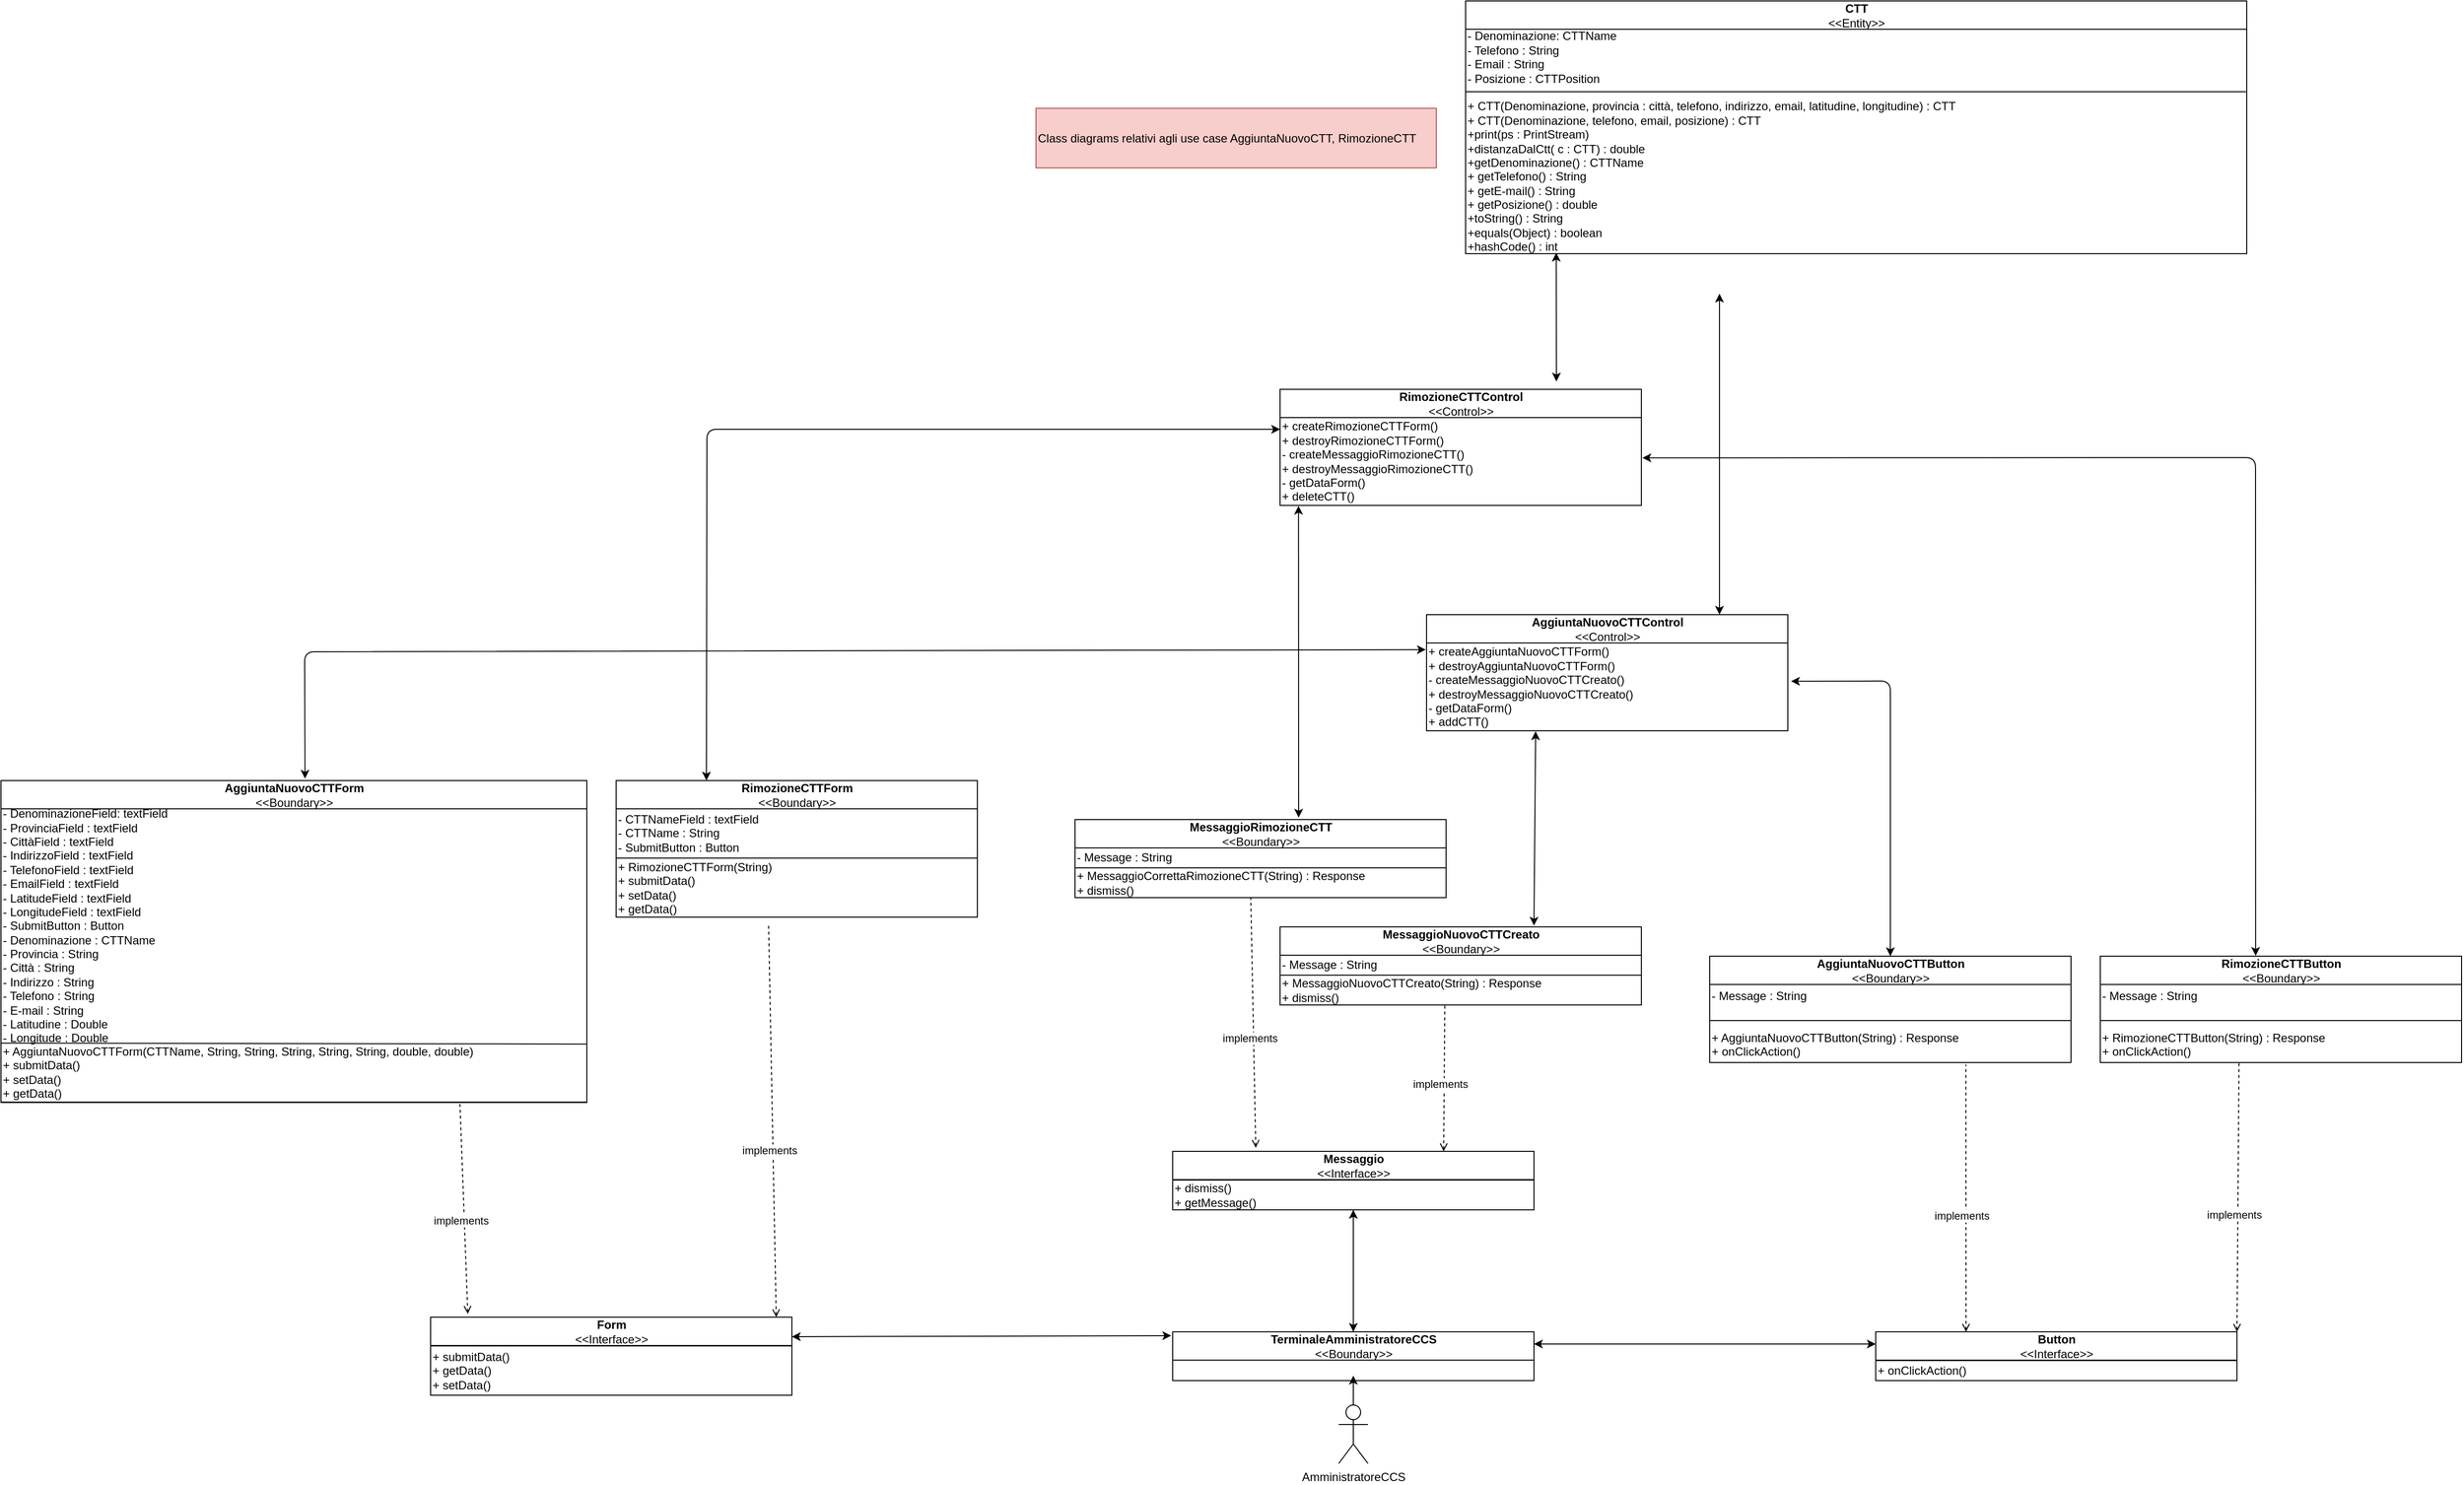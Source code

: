 <mxfile version="14.6.13" type="device"><diagram id="a15rJ8Yz6bh1nkWRw5mH" name="Page-1"><mxGraphModel dx="1919" dy="534" grid="1" gridSize="10" guides="1" tooltips="1" connect="1" arrows="1" fold="1" page="1" pageScale="1" pageWidth="827" pageHeight="1169" math="0" shadow="0"><root><mxCell id="0"/><mxCell id="1" parent="0"/><mxCell id="PW3Xr7KBSsm33s3ijinj-78" value="RimozioneCTTControl&lt;br&gt;&lt;span style=&quot;font-weight: 400&quot;&gt;&amp;lt;&amp;lt;Control&amp;gt;&amp;gt;&lt;/span&gt;" style="swimlane;fontStyle=1;align=center;verticalAlign=middle;childLayout=stackLayout;horizontal=1;startSize=29;horizontalStack=0;resizeParent=1;resizeParentMax=0;resizeLast=0;collapsible=0;marginBottom=0;html=1;" parent="1" vertex="1"><mxGeometry x="1200" y="428" width="370" height="119" as="geometry"/></mxCell><mxCell id="PW3Xr7KBSsm33s3ijinj-79" value="+ createRimozioneCTTForm()&lt;br&gt;+ destroyRimozioneCTTForm()&lt;br&gt;- createMessaggioRimozioneCTT()&lt;br&gt;+ destroyMessaggioRimozioneCTT()&lt;br&gt;- getDataForm()&lt;br&gt;+ deleteCTT()" style="text;html=1;align=left;verticalAlign=middle;resizable=0;points=[];autosize=1;" parent="PW3Xr7KBSsm33s3ijinj-78" vertex="1"><mxGeometry y="29" width="370" height="90" as="geometry"/></mxCell><mxCell id="PW3Xr7KBSsm33s3ijinj-80" value="AggiuntaNuovoCTTForm&lt;br&gt;&lt;span style=&quot;font-weight: 400&quot;&gt;&amp;lt;&amp;lt;Boundary&amp;gt;&amp;gt;&lt;/span&gt;" style="swimlane;fontStyle=1;align=center;verticalAlign=middle;childLayout=stackLayout;horizontal=1;startSize=29;horizontalStack=0;resizeParent=1;resizeParentMax=0;resizeLast=0;collapsible=0;marginBottom=0;html=1;" parent="1" vertex="1"><mxGeometry x="-110" y="829" width="600" height="330" as="geometry"/></mxCell><mxCell id="PW3Xr7KBSsm33s3ijinj-81" value="- DenominazioneField: textField&lt;br&gt;- ProvinciaField : textField&lt;br&gt;- CittàField : textField&lt;br&gt;- IndirizzoField : textField&lt;br&gt;- TelefonoField : textField&lt;br&gt;- EmailField : textField&lt;br&gt;- LatitudeField : textField&lt;br&gt;- LongitudeField : textField&lt;br&gt;- SubmitButton : Button&lt;br&gt;- Denominazione : CTTName&lt;br&gt;- Provincia : String&lt;br&gt;- Città : String&lt;br&gt;- Indirizzo : String&lt;br&gt;- Telefono : String&lt;br&gt;- E-mail : String&lt;br&gt;- Latitudine : Double&lt;br&gt;- Longitude : Double" style="text;html=1;align=left;verticalAlign=middle;resizable=0;points=[];autosize=1;" parent="PW3Xr7KBSsm33s3ijinj-80" vertex="1"><mxGeometry y="29" width="600" height="240" as="geometry"/></mxCell><mxCell id="17j46qCF0R1XAcd2m2KN-2" value="" style="endArrow=none;html=1;exitX=0;exitY=0.287;exitDx=0;exitDy=0;exitPerimeter=0;entryX=0.999;entryY=0.018;entryDx=0;entryDy=0;entryPerimeter=0;" parent="PW3Xr7KBSsm33s3ijinj-80" target="PW3Xr7KBSsm33s3ijinj-83" edge="1"><mxGeometry width="50" height="50" relative="1" as="geometry"><mxPoint y="269.07" as="sourcePoint"/><mxPoint x="799.2" y="269" as="targetPoint"/></mxGeometry></mxCell><mxCell id="PW3Xr7KBSsm33s3ijinj-83" value="&lt;div&gt;&lt;span&gt;+ AggiuntaNuovoCTTForm(CTTName, String, String, String, String, String, double, double)&lt;/span&gt;&lt;/div&gt;&lt;div&gt;&lt;span&gt;+ submitData()&lt;/span&gt;&lt;/div&gt;&lt;div&gt;&lt;span&gt;+ setData()&lt;/span&gt;&lt;/div&gt;&lt;div&gt;&lt;span&gt;+ getData()&lt;/span&gt;&lt;/div&gt;" style="text;html=1;align=left;verticalAlign=middle;resizable=0;points=[];autosize=1;" parent="PW3Xr7KBSsm33s3ijinj-80" vertex="1"><mxGeometry y="269" width="600" height="60" as="geometry"/></mxCell><mxCell id="PW3Xr7KBSsm33s3ijinj-82" value="" style="line;strokeWidth=1;fillColor=none;align=left;verticalAlign=middle;spacingTop=-1;spacingLeft=3;spacingRight=3;rotatable=0;labelPosition=right;points=[];portConstraint=eastwest;" parent="PW3Xr7KBSsm33s3ijinj-80" vertex="1"><mxGeometry y="329" width="600" height="1" as="geometry"/></mxCell><mxCell id="PW3Xr7KBSsm33s3ijinj-84" value="TerminaleAmministratoreCCS&lt;br&gt;&lt;span style=&quot;font-weight: 400&quot;&gt;&amp;lt;&amp;lt;Boundary&amp;gt;&amp;gt;&lt;/span&gt;" style="swimlane;fontStyle=1;align=center;verticalAlign=middle;childLayout=stackLayout;horizontal=1;startSize=29;horizontalStack=0;resizeParent=1;resizeParentMax=0;resizeLast=0;collapsible=0;marginBottom=0;html=1;" parent="1" vertex="1"><mxGeometry x="1090" y="1394" width="370" height="50" as="geometry"/></mxCell><mxCell id="PW3Xr7KBSsm33s3ijinj-85" value="RimozioneCTTButton&lt;br&gt;&lt;span style=&quot;font-weight: 400&quot;&gt;&amp;lt;&amp;lt;Boundary&amp;gt;&amp;gt;&lt;/span&gt;" style="swimlane;fontStyle=1;align=center;verticalAlign=middle;childLayout=stackLayout;horizontal=1;startSize=29;horizontalStack=0;resizeParent=1;resizeParentMax=0;resizeLast=0;collapsible=0;marginBottom=0;html=1;" parent="1" vertex="1"><mxGeometry x="2040" y="1009" width="370" height="109" as="geometry"/></mxCell><mxCell id="PW3Xr7KBSsm33s3ijinj-86" value="- Message : String&lt;br&gt;&lt;br&gt;&lt;br&gt;+ RimozioneCTTButton(String) : Response&lt;br&gt;+ onClickAction()" style="text;html=1;align=left;verticalAlign=middle;resizable=0;points=[];autosize=1;" parent="PW3Xr7KBSsm33s3ijinj-85" vertex="1"><mxGeometry y="29" width="370" height="80" as="geometry"/></mxCell><mxCell id="PW3Xr7KBSsm33s3ijinj-87" value="" style="endArrow=none;html=1;" parent="PW3Xr7KBSsm33s3ijinj-85" edge="1"><mxGeometry width="50" height="50" relative="1" as="geometry"><mxPoint y="66" as="sourcePoint"/><mxPoint x="370" y="66" as="targetPoint"/></mxGeometry></mxCell><mxCell id="PW3Xr7KBSsm33s3ijinj-88" value="MessaggioRimozioneCTT&lt;br&gt;&lt;span style=&quot;font-weight: 400&quot;&gt;&amp;lt;&amp;lt;Boundary&amp;gt;&amp;gt;&lt;/span&gt;" style="swimlane;fontStyle=1;align=center;verticalAlign=middle;childLayout=stackLayout;horizontal=1;startSize=29;horizontalStack=0;resizeParent=1;resizeParentMax=0;resizeLast=0;collapsible=0;marginBottom=0;html=1;" parent="1" vertex="1"><mxGeometry x="990" y="869" width="380" height="80" as="geometry"/></mxCell><mxCell id="PW3Xr7KBSsm33s3ijinj-89" value="- Message : String" style="text;html=1;align=left;verticalAlign=middle;resizable=0;points=[];autosize=1;" parent="PW3Xr7KBSsm33s3ijinj-88" vertex="1"><mxGeometry y="29" width="380" height="20" as="geometry"/></mxCell><mxCell id="PW3Xr7KBSsm33s3ijinj-90" value="" style="line;strokeWidth=1;fillColor=none;align=left;verticalAlign=middle;spacingTop=-1;spacingLeft=3;spacingRight=3;rotatable=0;labelPosition=right;points=[];portConstraint=eastwest;" parent="PW3Xr7KBSsm33s3ijinj-88" vertex="1"><mxGeometry y="49" width="380" height="1" as="geometry"/></mxCell><mxCell id="PW3Xr7KBSsm33s3ijinj-91" value="+ MessaggioCorrettaRimozioneCTT(String) : Response&lt;br&gt;+ dismiss()" style="text;html=1;align=left;verticalAlign=middle;resizable=0;points=[];autosize=1;" parent="PW3Xr7KBSsm33s3ijinj-88" vertex="1"><mxGeometry y="50" width="380" height="30" as="geometry"/></mxCell><mxCell id="PW3Xr7KBSsm33s3ijinj-92" value="Messaggio&lt;br&gt;&lt;span style=&quot;font-weight: 400&quot;&gt;&amp;lt;&amp;lt;Interface&amp;gt;&amp;gt;&lt;/span&gt;" style="swimlane;fontStyle=1;align=center;verticalAlign=middle;childLayout=stackLayout;horizontal=1;startSize=29;horizontalStack=0;resizeParent=1;resizeParentMax=0;resizeLast=0;collapsible=0;marginBottom=0;html=1;" parent="1" vertex="1"><mxGeometry x="1090" y="1209" width="370" height="60" as="geometry"/></mxCell><mxCell id="PW3Xr7KBSsm33s3ijinj-93" value="" style="line;strokeWidth=1;fillColor=none;align=left;verticalAlign=middle;spacingTop=-1;spacingLeft=3;spacingRight=3;rotatable=0;labelPosition=right;points=[];portConstraint=eastwest;" parent="PW3Xr7KBSsm33s3ijinj-92" vertex="1"><mxGeometry y="29" width="370" height="1" as="geometry"/></mxCell><mxCell id="PW3Xr7KBSsm33s3ijinj-94" value="+ dismiss()&lt;br&gt;+ getMessage()" style="text;html=1;align=left;verticalAlign=middle;resizable=0;points=[];autosize=1;" parent="PW3Xr7KBSsm33s3ijinj-92" vertex="1"><mxGeometry y="30" width="370" height="30" as="geometry"/></mxCell><mxCell id="PW3Xr7KBSsm33s3ijinj-95" style="edgeStyle=orthogonalEdgeStyle;rounded=0;orthogonalLoop=1;jettySize=auto;html=1;" parent="1" source="PW3Xr7KBSsm33s3ijinj-118" edge="1"><mxGeometry relative="1" as="geometry"><mxPoint x="1275.0" y="1389" as="sourcePoint"/><mxPoint x="1275" y="1439" as="targetPoint"/></mxGeometry></mxCell><mxCell id="PW3Xr7KBSsm33s3ijinj-96" value="" style="endArrow=classic;html=1;entryX=0.5;entryY=0;entryDx=0;entryDy=0;startArrow=classic;startFill=1;exitX=1.009;exitY=0.436;exitDx=0;exitDy=0;exitPerimeter=0;" parent="1" source="PW3Xr7KBSsm33s3ijinj-124" target="PW3Xr7KBSsm33s3ijinj-119" edge="1"><mxGeometry width="50" height="50" relative="1" as="geometry"><mxPoint x="1610" y="669" as="sourcePoint"/><mxPoint x="1485" y="823.5" as="targetPoint"/><Array as="points"><mxPoint x="1825" y="727"/></Array></mxGeometry></mxCell><mxCell id="PW3Xr7KBSsm33s3ijinj-97" value="" style="endArrow=classic;html=1;entryX=1.003;entryY=0.458;entryDx=0;entryDy=0;entryPerimeter=0;exitX=0.43;exitY=-0.004;exitDx=0;exitDy=0;exitPerimeter=0;startArrow=classic;startFill=1;" parent="1" source="PW3Xr7KBSsm33s3ijinj-85" target="PW3Xr7KBSsm33s3ijinj-79" edge="1"><mxGeometry width="50" height="50" relative="1" as="geometry"><mxPoint x="1840" y="946" as="sourcePoint"/><mxPoint x="1495" y="833.5" as="targetPoint"/><Array as="points"><mxPoint x="2199" y="498"/></Array></mxGeometry></mxCell><mxCell id="PW3Xr7KBSsm33s3ijinj-98" value="" style="endArrow=classic;html=1;startArrow=classic;startFill=1;exitX=0.051;exitY=1.005;exitDx=0;exitDy=0;exitPerimeter=0;" parent="1" source="PW3Xr7KBSsm33s3ijinj-79" edge="1"><mxGeometry width="50" height="50" relative="1" as="geometry"><mxPoint x="1090" y="618" as="sourcePoint"/><mxPoint x="1219" y="867.0" as="targetPoint"/></mxGeometry></mxCell><mxCell id="PW3Xr7KBSsm33s3ijinj-99" value="" style="endArrow=classic;html=1;entryX=0.519;entryY=-0.006;entryDx=0;entryDy=0;entryPerimeter=0;startArrow=classic;startFill=1;exitX=-0.002;exitY=0.076;exitDx=0;exitDy=0;exitPerimeter=0;" parent="1" source="PW3Xr7KBSsm33s3ijinj-124" target="PW3Xr7KBSsm33s3ijinj-80" edge="1"><mxGeometry width="50" height="50" relative="1" as="geometry"><mxPoint x="1190" y="119" as="sourcePoint"/><mxPoint x="1435.65" y="945" as="targetPoint"/><Array as="points"><mxPoint x="201" y="697"/></Array></mxGeometry></mxCell><mxCell id="PW3Xr7KBSsm33s3ijinj-100" value="implements" style="html=1;verticalAlign=bottom;endArrow=none;dashed=1;endSize=8;exitX=0.23;exitY=-0.06;exitDx=0;exitDy=0;exitPerimeter=0;startArrow=open;startFill=0;endFill=0;" parent="1" source="PW3Xr7KBSsm33s3ijinj-92" edge="1"><mxGeometry x="-0.198" y="4" relative="1" as="geometry"><mxPoint x="1200" y="949" as="sourcePoint"/><mxPoint x="1170" y="949" as="targetPoint"/><mxPoint as="offset"/></mxGeometry></mxCell><mxCell id="PW3Xr7KBSsm33s3ijinj-101" value="" style="endArrow=classic;startArrow=classic;html=1;entryX=0;entryY=0.25;entryDx=0;entryDy=0;exitX=1;exitY=0.25;exitDx=0;exitDy=0;" parent="1" source="PW3Xr7KBSsm33s3ijinj-84" target="PW3Xr7KBSsm33s3ijinj-104" edge="1"><mxGeometry width="50" height="50" relative="1" as="geometry"><mxPoint x="1460.0" y="1189" as="sourcePoint"/><mxPoint x="1570" y="1119" as="targetPoint"/></mxGeometry></mxCell><mxCell id="PW3Xr7KBSsm33s3ijinj-102" value="" style="endArrow=classic;startArrow=classic;html=1;exitX=0.5;exitY=0;exitDx=0;exitDy=0;" parent="1" source="PW3Xr7KBSsm33s3ijinj-84" edge="1"><mxGeometry width="50" height="50" relative="1" as="geometry"><mxPoint x="1267" y="1189" as="sourcePoint"/><mxPoint x="1275" y="1269" as="targetPoint"/></mxGeometry></mxCell><mxCell id="PW3Xr7KBSsm33s3ijinj-103" value="" style="endArrow=classic;startArrow=classic;html=1;exitX=-0.004;exitY=0.079;exitDx=0;exitDy=0;entryX=1;entryY=0.25;entryDx=0;entryDy=0;exitPerimeter=0;" parent="1" source="PW3Xr7KBSsm33s3ijinj-84" target="PW3Xr7KBSsm33s3ijinj-107" edge="1"><mxGeometry width="50" height="50" relative="1" as="geometry"><mxPoint x="1090" y="1190" as="sourcePoint"/><mxPoint x="980" y="1129" as="targetPoint"/></mxGeometry></mxCell><mxCell id="PW3Xr7KBSsm33s3ijinj-104" value="Button&lt;br&gt;&lt;span style=&quot;font-weight: 400&quot;&gt;&amp;lt;&amp;lt;Interface&amp;gt;&amp;gt;&lt;/span&gt;" style="swimlane;fontStyle=1;align=center;verticalAlign=middle;childLayout=stackLayout;horizontal=1;startSize=29;horizontalStack=0;resizeParent=1;resizeParentMax=0;resizeLast=0;collapsible=0;marginBottom=0;html=1;" parent="1" vertex="1"><mxGeometry x="1810" y="1394" width="370" height="50" as="geometry"/></mxCell><mxCell id="PW3Xr7KBSsm33s3ijinj-105" value="" style="line;strokeWidth=1;fillColor=none;align=left;verticalAlign=middle;spacingTop=-1;spacingLeft=3;spacingRight=3;rotatable=0;labelPosition=right;points=[];portConstraint=eastwest;" parent="PW3Xr7KBSsm33s3ijinj-104" vertex="1"><mxGeometry y="29" width="370" height="1" as="geometry"/></mxCell><mxCell id="PW3Xr7KBSsm33s3ijinj-106" value="+ onClickAction()" style="text;html=1;align=left;verticalAlign=middle;resizable=0;points=[];autosize=1;" parent="PW3Xr7KBSsm33s3ijinj-104" vertex="1"><mxGeometry y="30" width="370" height="20" as="geometry"/></mxCell><mxCell id="PW3Xr7KBSsm33s3ijinj-107" value="Form&lt;br&gt;&lt;span style=&quot;font-weight: 400&quot;&gt;&amp;lt;&amp;lt;Interface&amp;gt;&amp;gt;&lt;/span&gt;" style="swimlane;fontStyle=1;align=center;verticalAlign=middle;childLayout=stackLayout;horizontal=1;startSize=29;horizontalStack=0;resizeParent=1;resizeParentMax=0;resizeLast=0;collapsible=0;marginBottom=0;html=1;" parent="1" vertex="1"><mxGeometry x="330" y="1379" width="370" height="80" as="geometry"/></mxCell><mxCell id="PW3Xr7KBSsm33s3ijinj-108" value="" style="line;strokeWidth=1;fillColor=none;align=left;verticalAlign=middle;spacingTop=-1;spacingLeft=3;spacingRight=3;rotatable=0;labelPosition=right;points=[];portConstraint=eastwest;" parent="PW3Xr7KBSsm33s3ijinj-107" vertex="1"><mxGeometry y="29" width="370" height="1" as="geometry"/></mxCell><mxCell id="PW3Xr7KBSsm33s3ijinj-109" value="+ submitData()&lt;br&gt;+ getData()&lt;br&gt;+ setData()" style="text;html=1;align=left;verticalAlign=middle;resizable=0;points=[];autosize=1;" parent="PW3Xr7KBSsm33s3ijinj-107" vertex="1"><mxGeometry y="30" width="370" height="50" as="geometry"/></mxCell><mxCell id="PW3Xr7KBSsm33s3ijinj-110" value="implements" style="html=1;verticalAlign=bottom;endArrow=none;dashed=1;endSize=8;entryX=0.384;entryY=0.988;entryDx=0;entryDy=0;exitX=1;exitY=0;exitDx=0;exitDy=0;entryPerimeter=0;startArrow=open;startFill=0;endFill=0;" parent="1" source="PW3Xr7KBSsm33s3ijinj-104" target="PW3Xr7KBSsm33s3ijinj-86" edge="1"><mxGeometry x="-0.198" y="4" relative="1" as="geometry"><mxPoint x="1847.6" y="1149" as="sourcePoint"/><mxPoint x="1830" y="1046.5" as="targetPoint"/><mxPoint as="offset"/></mxGeometry></mxCell><mxCell id="PW3Xr7KBSsm33s3ijinj-111" value="implements" style="html=1;verticalAlign=bottom;endArrow=none;dashed=1;endSize=8;exitX=0.103;exitY=-0.043;exitDx=0;exitDy=0;startArrow=open;startFill=0;endFill=0;exitPerimeter=0;" parent="1" source="PW3Xr7KBSsm33s3ijinj-107" edge="1"><mxGeometry x="-0.198" y="4" relative="1" as="geometry"><mxPoint x="767.6" y="1149" as="sourcePoint"/><mxPoint x="360" y="1159" as="targetPoint"/><mxPoint as="offset"/></mxGeometry></mxCell><mxCell id="PW3Xr7KBSsm33s3ijinj-112" value="Class diagrams relativi agli use case AggiuntaNuovoCTT, RimozioneCTT" style="text;html=1;strokeColor=#b85450;fillColor=#f8cecc;align=left;verticalAlign=middle;whiteSpace=wrap;rounded=0;" parent="1" vertex="1"><mxGeometry x="950" y="140" width="410" height="61" as="geometry"/></mxCell><mxCell id="PW3Xr7KBSsm33s3ijinj-118" value="AmministratoreCCS" style="shape=umlActor;verticalLabelPosition=bottom;verticalAlign=top;html=1;outlineConnect=0;" parent="1" vertex="1"><mxGeometry x="1260" y="1469" width="30" height="60" as="geometry"/></mxCell><mxCell id="PW3Xr7KBSsm33s3ijinj-119" value="AggiuntaNuovoCTTButton&lt;br&gt;&lt;span style=&quot;font-weight: 400&quot;&gt;&amp;lt;&amp;lt;Boundary&amp;gt;&amp;gt;&lt;/span&gt;" style="swimlane;fontStyle=1;align=center;verticalAlign=middle;childLayout=stackLayout;horizontal=1;startSize=29;horizontalStack=0;resizeParent=1;resizeParentMax=0;resizeLast=0;collapsible=0;marginBottom=0;html=1;" parent="1" vertex="1"><mxGeometry x="1640" y="1009" width="370" height="109" as="geometry"/></mxCell><mxCell id="PW3Xr7KBSsm33s3ijinj-120" value="- Message : String&lt;br&gt;&lt;br&gt;&lt;br&gt;+ AggiuntaNuovoCTTButton(String) : Response&lt;br&gt;+ onClickAction()" style="text;html=1;align=left;verticalAlign=middle;resizable=0;points=[];autosize=1;" parent="PW3Xr7KBSsm33s3ijinj-119" vertex="1"><mxGeometry y="29" width="370" height="80" as="geometry"/></mxCell><mxCell id="PW3Xr7KBSsm33s3ijinj-121" value="" style="endArrow=none;html=1;" parent="PW3Xr7KBSsm33s3ijinj-119" edge="1"><mxGeometry width="50" height="50" relative="1" as="geometry"><mxPoint y="66" as="sourcePoint"/><mxPoint x="370" y="66" as="targetPoint"/></mxGeometry></mxCell><mxCell id="PW3Xr7KBSsm33s3ijinj-122" value="implements" style="html=1;verticalAlign=bottom;endArrow=none;dashed=1;endSize=8;exitX=0.25;exitY=0;exitDx=0;exitDy=0;entryX=0.709;entryY=1.027;entryDx=0;entryDy=0;entryPerimeter=0;startArrow=open;startFill=0;endFill=0;" parent="1" source="PW3Xr7KBSsm33s3ijinj-104" target="PW3Xr7KBSsm33s3ijinj-120" edge="1"><mxGeometry x="-0.198" y="4" relative="1" as="geometry"><mxPoint x="1870" y="1189" as="sourcePoint"/><mxPoint x="2010.45" y="1060.61" as="targetPoint"/><mxPoint as="offset"/></mxGeometry></mxCell><mxCell id="PW3Xr7KBSsm33s3ijinj-123" value="AggiuntaNuovoCTTControl&lt;br&gt;&lt;span style=&quot;font-weight: 400&quot;&gt;&amp;lt;&amp;lt;Control&amp;gt;&amp;gt;&lt;/span&gt;" style="swimlane;fontStyle=1;align=center;verticalAlign=middle;childLayout=stackLayout;horizontal=1;startSize=29;horizontalStack=0;resizeParent=1;resizeParentMax=0;resizeLast=0;collapsible=0;marginBottom=0;html=1;" parent="1" vertex="1"><mxGeometry x="1350" y="659" width="370" height="119" as="geometry"/></mxCell><mxCell id="PW3Xr7KBSsm33s3ijinj-124" value="+ createAggiuntaNuovoCTTForm()&lt;br&gt;+ destroyAggiuntaNuovoCTTForm()&lt;br&gt;- createMessaggioNuovoCTTCreato()&lt;br&gt;+ destroyMessaggioNuovoCTTCreato()&lt;br&gt;- getDataForm()&lt;br&gt;+ addCTT()" style="text;html=1;align=left;verticalAlign=middle;resizable=0;points=[];autosize=1;" parent="PW3Xr7KBSsm33s3ijinj-123" vertex="1"><mxGeometry y="29" width="370" height="90" as="geometry"/></mxCell><mxCell id="PW3Xr7KBSsm33s3ijinj-125" value="RimozioneCTTForm&lt;br&gt;&lt;span style=&quot;font-weight: 400&quot;&gt;&amp;lt;&amp;lt;Boundary&amp;gt;&amp;gt;&lt;/span&gt;" style="swimlane;fontStyle=1;align=center;verticalAlign=middle;childLayout=stackLayout;horizontal=1;startSize=29;horizontalStack=0;resizeParent=1;resizeParentMax=0;resizeLast=0;collapsible=0;marginBottom=0;html=1;" parent="1" vertex="1"><mxGeometry x="520" y="829" width="370" height="140" as="geometry"/></mxCell><mxCell id="PW3Xr7KBSsm33s3ijinj-126" value="- CTTNameField : textField&lt;br&gt;- CTTName : String&lt;br&gt;- SubmitButton : Button" style="text;html=1;align=left;verticalAlign=middle;resizable=0;points=[];autosize=1;" parent="PW3Xr7KBSsm33s3ijinj-125" vertex="1"><mxGeometry y="29" width="370" height="50" as="geometry"/></mxCell><mxCell id="PW3Xr7KBSsm33s3ijinj-127" value="" style="line;strokeWidth=1;fillColor=none;align=left;verticalAlign=middle;spacingTop=-1;spacingLeft=3;spacingRight=3;rotatable=0;labelPosition=right;points=[];portConstraint=eastwest;" parent="PW3Xr7KBSsm33s3ijinj-125" vertex="1"><mxGeometry y="79" width="370" height="1" as="geometry"/></mxCell><mxCell id="PW3Xr7KBSsm33s3ijinj-128" value="&lt;div&gt;&lt;span&gt;+ RimozioneCTTForm(String)&lt;/span&gt;&lt;/div&gt;&lt;div&gt;&lt;span&gt;+ submitData()&lt;/span&gt;&lt;/div&gt;&lt;div&gt;&lt;span&gt;+ setData()&lt;/span&gt;&lt;/div&gt;&lt;div&gt;&lt;span&gt;+ getData()&lt;/span&gt;&lt;/div&gt;" style="text;html=1;align=left;verticalAlign=middle;resizable=0;points=[];autosize=1;" parent="PW3Xr7KBSsm33s3ijinj-125" vertex="1"><mxGeometry y="80" width="370" height="60" as="geometry"/></mxCell><mxCell id="PW3Xr7KBSsm33s3ijinj-129" value="MessaggioNuovoCTTCreato&lt;br&gt;&lt;span style=&quot;font-weight: 400&quot;&gt;&amp;lt;&amp;lt;Boundary&amp;gt;&amp;gt;&lt;/span&gt;" style="swimlane;fontStyle=1;align=center;verticalAlign=middle;childLayout=stackLayout;horizontal=1;startSize=29;horizontalStack=0;resizeParent=1;resizeParentMax=0;resizeLast=0;collapsible=0;marginBottom=0;html=1;" parent="1" vertex="1"><mxGeometry x="1200" y="979" width="370" height="80" as="geometry"/></mxCell><mxCell id="PW3Xr7KBSsm33s3ijinj-130" value="- Message : String" style="text;html=1;align=left;verticalAlign=middle;resizable=0;points=[];autosize=1;" parent="PW3Xr7KBSsm33s3ijinj-129" vertex="1"><mxGeometry y="29" width="370" height="20" as="geometry"/></mxCell><mxCell id="PW3Xr7KBSsm33s3ijinj-131" value="" style="line;strokeWidth=1;fillColor=none;align=left;verticalAlign=middle;spacingTop=-1;spacingLeft=3;spacingRight=3;rotatable=0;labelPosition=right;points=[];portConstraint=eastwest;" parent="PW3Xr7KBSsm33s3ijinj-129" vertex="1"><mxGeometry y="49" width="370" height="1" as="geometry"/></mxCell><mxCell id="PW3Xr7KBSsm33s3ijinj-132" value="+ MessaggioNuovoCTTCreato(String) : Response&lt;br&gt;+ dismiss()" style="text;html=1;align=left;verticalAlign=middle;resizable=0;points=[];autosize=1;" parent="PW3Xr7KBSsm33s3ijinj-129" vertex="1"><mxGeometry y="50" width="370" height="30" as="geometry"/></mxCell><mxCell id="PW3Xr7KBSsm33s3ijinj-133" value="implements" style="html=1;verticalAlign=bottom;endArrow=none;dashed=1;endSize=8;exitX=0.75;exitY=0;exitDx=0;exitDy=0;entryX=0.456;entryY=1.013;entryDx=0;entryDy=0;entryPerimeter=0;startArrow=open;startFill=0;endFill=0;" parent="1" source="PW3Xr7KBSsm33s3ijinj-92" target="PW3Xr7KBSsm33s3ijinj-132" edge="1"><mxGeometry x="-0.198" y="4" relative="1" as="geometry"><mxPoint x="1400.09" y="1209" as="sourcePoint"/><mxPoint x="1399.996" y="952.6" as="targetPoint"/><mxPoint as="offset"/></mxGeometry></mxCell><mxCell id="PW3Xr7KBSsm33s3ijinj-134" value="" style="endArrow=classic;html=1;entryX=0.5;entryY=0;entryDx=0;entryDy=0;startArrow=classic;startFill=1;exitX=0.302;exitY=1.006;exitDx=0;exitDy=0;exitPerimeter=0;" parent="1" source="PW3Xr7KBSsm33s3ijinj-124" edge="1"><mxGeometry width="50" height="50" relative="1" as="geometry"><mxPoint x="1418.33" y="709.0" as="sourcePoint"/><mxPoint x="1460" y="977.68" as="targetPoint"/></mxGeometry></mxCell><mxCell id="PW3Xr7KBSsm33s3ijinj-135" value="" style="endArrow=classic;html=1;entryX=0.25;entryY=0;entryDx=0;entryDy=0;startArrow=classic;startFill=1;" parent="1" target="PW3Xr7KBSsm33s3ijinj-125" edge="1"><mxGeometry width="50" height="50" relative="1" as="geometry"><mxPoint x="1200" y="469" as="sourcePoint"/><mxPoint x="272.03" y="827.98" as="targetPoint"/><Array as="points"><mxPoint x="613" y="469"/></Array></mxGeometry></mxCell><mxCell id="PW3Xr7KBSsm33s3ijinj-136" value="implements" style="html=1;verticalAlign=bottom;endArrow=none;dashed=1;endSize=8;exitX=1;exitY=0;exitDx=0;exitDy=0;endFill=0;startArrow=open;startFill=0;entryX=0.422;entryY=1.109;entryDx=0;entryDy=0;entryPerimeter=0;" parent="1" target="PW3Xr7KBSsm33s3ijinj-128" edge="1"><mxGeometry x="-0.198" y="4" relative="1" as="geometry"><mxPoint x="684" y="1379" as="sourcePoint"/><mxPoint x="688.659" y="969" as="targetPoint"/><mxPoint as="offset"/></mxGeometry></mxCell><mxCell id="PW3Xr7KBSsm33s3ijinj-137" value="" style="endArrow=classic;startArrow=classic;html=1;entryX=0.116;entryY=0.996;entryDx=0;entryDy=0;entryPerimeter=0;" parent="1" target="PW3Xr7KBSsm33s3ijinj-114" edge="1"><mxGeometry width="50" height="50" relative="1" as="geometry"><mxPoint x="1483" y="420" as="sourcePoint"/><mxPoint x="1477" y="300" as="targetPoint"/></mxGeometry></mxCell><mxCell id="PW3Xr7KBSsm33s3ijinj-138" value="" style="endArrow=classic;startArrow=classic;html=1;" parent="1" edge="1"><mxGeometry width="50" height="50" relative="1" as="geometry"><mxPoint x="1650" y="659" as="sourcePoint"/><mxPoint x="1650" y="330" as="targetPoint"/></mxGeometry></mxCell><mxCell id="PW3Xr7KBSsm33s3ijinj-113" value="CTT&lt;br&gt;&lt;span style=&quot;font-weight: 400&quot;&gt;&amp;lt;&amp;lt;Entity&amp;gt;&amp;gt;&lt;/span&gt;" style="swimlane;fontStyle=1;align=center;verticalAlign=middle;childLayout=stackLayout;horizontal=1;startSize=29;horizontalStack=0;resizeParent=1;resizeParentMax=0;resizeLast=0;collapsible=0;marginBottom=0;html=1;" parent="1" vertex="1"><mxGeometry x="1390" y="30" width="800" height="259" as="geometry"/></mxCell><mxCell id="PW3Xr7KBSsm33s3ijinj-115" value="" style="endArrow=none;html=1;exitX=0.003;exitY=0.503;exitDx=0;exitDy=0;exitPerimeter=0;" parent="PW3Xr7KBSsm33s3ijinj-113" target="PW3Xr7KBSsm33s3ijinj-114" edge="1"><mxGeometry width="50" height="50" relative="1" as="geometry"><mxPoint x="4.552e-14" y="94.6" as="sourcePoint"/><mxPoint x="398.8" y="91.0" as="targetPoint"/></mxGeometry></mxCell><mxCell id="ELOvSv-hEd7uWDdWcUsV-5" value="" style="endArrow=none;html=1;exitX=0;exitY=0.287;exitDx=0;exitDy=0;exitPerimeter=0;entryX=0.999;entryY=0.278;entryDx=0;entryDy=0;entryPerimeter=0;" parent="PW3Xr7KBSsm33s3ijinj-113" target="PW3Xr7KBSsm33s3ijinj-114" edge="1"><mxGeometry width="50" height="50" relative="1" as="geometry"><mxPoint y="93.01" as="sourcePoint"/><mxPoint x="799.2" y="84.96" as="targetPoint"/></mxGeometry></mxCell><mxCell id="PW3Xr7KBSsm33s3ijinj-114" value="- Denominazione: CTTName&lt;br&gt;- Telefono : String&lt;br&gt;- Email : String&lt;br&gt;- Posizione : CTTPosition&lt;br&gt;&lt;br&gt;+ CTT(Denominazione, provincia : città, telefono, indirizzo, email, latitudine, longitudine) : CTT&lt;br&gt;+ CTT(Denominazione, telefono, email, posizione) : CTT&lt;br&gt;+print(ps : PrintStream)&amp;nbsp;&amp;nbsp;&lt;br&gt;+distanzaDalCtt( c : CTT) : double&lt;br&gt;+getDenominazione() : CTTName&lt;br&gt;+ getTelefono() : String&lt;br&gt;+ getE-mail() : String&lt;br&gt;+ getPosizione() : double&lt;br&gt;+toString() : String&lt;br&gt;+equals(Object) : boolean&lt;br&gt;+hashCode() : int" style="text;html=1;align=left;verticalAlign=middle;resizable=0;points=[];autosize=1;" parent="PW3Xr7KBSsm33s3ijinj-113" vertex="1"><mxGeometry y="29" width="800" height="230" as="geometry"/></mxCell></root></mxGraphModel></diagram></mxfile>